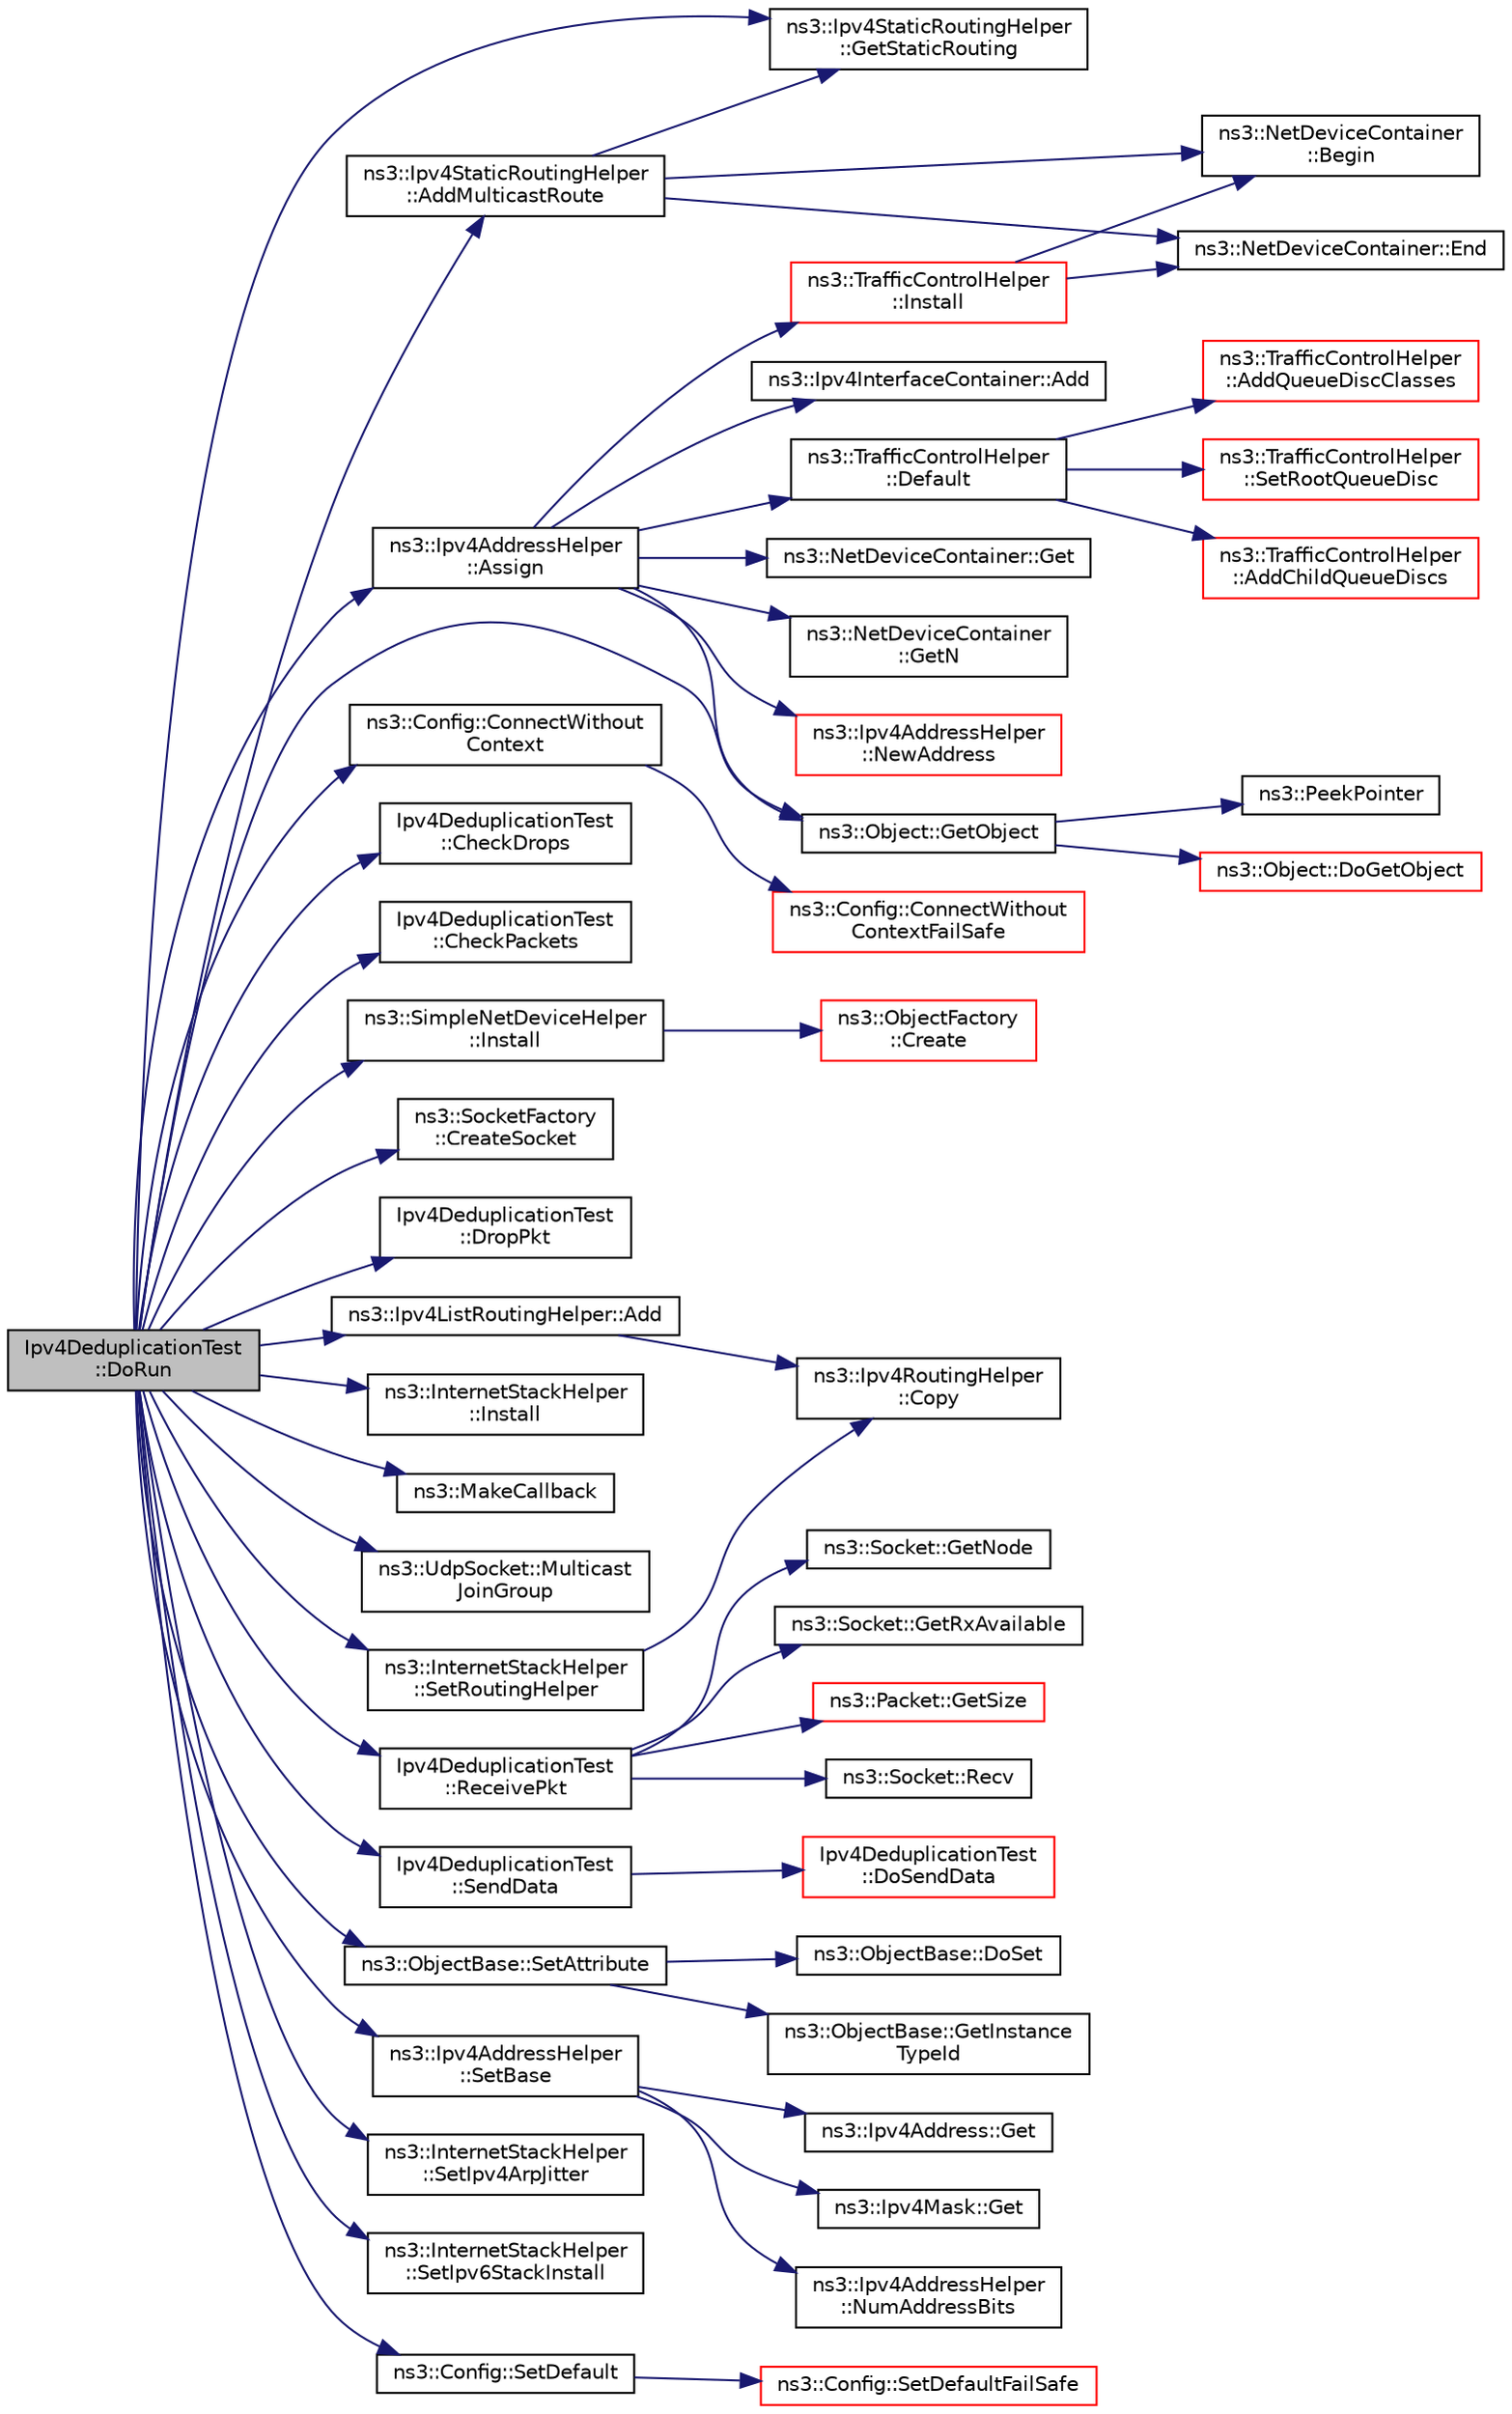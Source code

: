 digraph "Ipv4DeduplicationTest::DoRun"
{
 // LATEX_PDF_SIZE
  edge [fontname="Helvetica",fontsize="10",labelfontname="Helvetica",labelfontsize="10"];
  node [fontname="Helvetica",fontsize="10",shape=record];
  rankdir="LR";
  Node1 [label="Ipv4DeduplicationTest\l::DoRun",height=0.2,width=0.4,color="black", fillcolor="grey75", style="filled", fontcolor="black",tooltip="Implementation to actually run this TestCase."];
  Node1 -> Node2 [color="midnightblue",fontsize="10",style="solid",fontname="Helvetica"];
  Node2 [label="ns3::Ipv4ListRoutingHelper::Add",height=0.2,width=0.4,color="black", fillcolor="white", style="filled",URL="$classns3_1_1_ipv4_list_routing_helper.html#a697287d45297478735082f691ad06fa3",tooltip=" "];
  Node2 -> Node3 [color="midnightblue",fontsize="10",style="solid",fontname="Helvetica"];
  Node3 [label="ns3::Ipv4RoutingHelper\l::Copy",height=0.2,width=0.4,color="black", fillcolor="white", style="filled",URL="$classns3_1_1_ipv4_routing_helper.html#acf569a0ecf95d5b5186456f368eaa465",tooltip="virtual constructor"];
  Node1 -> Node4 [color="midnightblue",fontsize="10",style="solid",fontname="Helvetica"];
  Node4 [label="ns3::Ipv4StaticRoutingHelper\l::AddMulticastRoute",height=0.2,width=0.4,color="black", fillcolor="white", style="filled",URL="$classns3_1_1_ipv4_static_routing_helper.html#aa8d55f28361e24aefb961fe2eddc2192",tooltip="Add a multicast route to a node and net device using explicit Ptr<Node> and Ptr<NetDevice>"];
  Node4 -> Node5 [color="midnightblue",fontsize="10",style="solid",fontname="Helvetica"];
  Node5 [label="ns3::NetDeviceContainer\l::Begin",height=0.2,width=0.4,color="black", fillcolor="white", style="filled",URL="$classns3_1_1_net_device_container.html#a4ddc336af319061f5b61c515f0453242",tooltip="Get an iterator which refers to the first NetDevice in the container."];
  Node4 -> Node6 [color="midnightblue",fontsize="10",style="solid",fontname="Helvetica"];
  Node6 [label="ns3::NetDeviceContainer::End",height=0.2,width=0.4,color="black", fillcolor="white", style="filled",URL="$classns3_1_1_net_device_container.html#a436d9df206570861f96c3f278eaccb92",tooltip="Get an iterator which indicates past-the-last NetDevice in the container."];
  Node4 -> Node7 [color="midnightblue",fontsize="10",style="solid",fontname="Helvetica"];
  Node7 [label="ns3::Ipv4StaticRoutingHelper\l::GetStaticRouting",height=0.2,width=0.4,color="black", fillcolor="white", style="filled",URL="$classns3_1_1_ipv4_static_routing_helper.html#a1cc78e708164de12461156ce56d3e6f6",tooltip="Try and find the static routing protocol as either the main routing protocol or in the list of routin..."];
  Node1 -> Node8 [color="midnightblue",fontsize="10",style="solid",fontname="Helvetica"];
  Node8 [label="ns3::Ipv4AddressHelper\l::Assign",height=0.2,width=0.4,color="black", fillcolor="white", style="filled",URL="$classns3_1_1_ipv4_address_helper.html#af8e7f4a1a7e74c00014a1eac445a27af",tooltip="Assign IP addresses to the net devices specified in the container based on the current network prefix..."];
  Node8 -> Node9 [color="midnightblue",fontsize="10",style="solid",fontname="Helvetica"];
  Node9 [label="ns3::Ipv4InterfaceContainer::Add",height=0.2,width=0.4,color="black", fillcolor="white", style="filled",URL="$classns3_1_1_ipv4_interface_container.html#ae5e7881307c8d49c7606669ded6ac3d6",tooltip="Concatenate the entries in the other container with ours."];
  Node8 -> Node10 [color="midnightblue",fontsize="10",style="solid",fontname="Helvetica"];
  Node10 [label="ns3::TrafficControlHelper\l::Default",height=0.2,width=0.4,color="black", fillcolor="white", style="filled",URL="$classns3_1_1_traffic_control_helper.html#aaba7ae3ed1e75c5185e1787dc14a4e7e",tooltip=" "];
  Node10 -> Node11 [color="midnightblue",fontsize="10",style="solid",fontname="Helvetica"];
  Node11 [label="ns3::TrafficControlHelper\l::AddChildQueueDiscs",height=0.2,width=0.4,color="red", fillcolor="white", style="filled",URL="$classns3_1_1_traffic_control_helper.html#afffb87f2fcd02e1b42a4e073f9b90fc3",tooltip="Helper function used to attach a child queue disc (of the given type and with the given attributes) t..."];
  Node10 -> Node14 [color="midnightblue",fontsize="10",style="solid",fontname="Helvetica"];
  Node14 [label="ns3::TrafficControlHelper\l::AddQueueDiscClasses",height=0.2,width=0.4,color="red", fillcolor="white", style="filled",URL="$classns3_1_1_traffic_control_helper.html#ab7a17fe5077946861af5365d6c221c33",tooltip="Helper function used to add the given number of queue disc classes (of the given type and with the gi..."];
  Node10 -> Node16 [color="midnightblue",fontsize="10",style="solid",fontname="Helvetica"];
  Node16 [label="ns3::TrafficControlHelper\l::SetRootQueueDisc",height=0.2,width=0.4,color="red", fillcolor="white", style="filled",URL="$classns3_1_1_traffic_control_helper.html#a2f79cb734ce27742d37c381700cbb7ba",tooltip="Helper function used to set a root queue disc of the given type and with the given attributes."];
  Node8 -> Node18 [color="midnightblue",fontsize="10",style="solid",fontname="Helvetica"];
  Node18 [label="ns3::NetDeviceContainer::Get",height=0.2,width=0.4,color="black", fillcolor="white", style="filled",URL="$classns3_1_1_net_device_container.html#ae114b3a9fc193fee40c07e4a4207aef4",tooltip="Get the Ptr<NetDevice> stored in this container at a given index."];
  Node8 -> Node19 [color="midnightblue",fontsize="10",style="solid",fontname="Helvetica"];
  Node19 [label="ns3::NetDeviceContainer\l::GetN",height=0.2,width=0.4,color="black", fillcolor="white", style="filled",URL="$classns3_1_1_net_device_container.html#a44e6db6a23ab528c0a467e32a4046413",tooltip="Get the number of Ptr<NetDevice> stored in this container."];
  Node8 -> Node20 [color="midnightblue",fontsize="10",style="solid",fontname="Helvetica"];
  Node20 [label="ns3::Object::GetObject",height=0.2,width=0.4,color="black", fillcolor="white", style="filled",URL="$classns3_1_1_object.html#ad21f5401ff705cd29c37f931ea3afc18",tooltip="Get a pointer to the requested aggregated Object."];
  Node20 -> Node21 [color="midnightblue",fontsize="10",style="solid",fontname="Helvetica"];
  Node21 [label="ns3::Object::DoGetObject",height=0.2,width=0.4,color="red", fillcolor="white", style="filled",URL="$classns3_1_1_object.html#a7c009975f7c0994cb47a69f713745e0a",tooltip="Find an Object of TypeId tid in the aggregates of this Object."];
  Node20 -> Node35 [color="midnightblue",fontsize="10",style="solid",fontname="Helvetica"];
  Node35 [label="ns3::PeekPointer",height=0.2,width=0.4,color="black", fillcolor="white", style="filled",URL="$namespacens3.html#af2a7557fe9afdd98d8f6f8f6e412cf5a",tooltip=" "];
  Node8 -> Node36 [color="midnightblue",fontsize="10",style="solid",fontname="Helvetica"];
  Node36 [label="ns3::TrafficControlHelper\l::Install",height=0.2,width=0.4,color="red", fillcolor="white", style="filled",URL="$classns3_1_1_traffic_control_helper.html#a0aa6a8e2fbb1c196589e16f48c99f0b9",tooltip=" "];
  Node36 -> Node5 [color="midnightblue",fontsize="10",style="solid",fontname="Helvetica"];
  Node36 -> Node6 [color="midnightblue",fontsize="10",style="solid",fontname="Helvetica"];
  Node8 -> Node40 [color="midnightblue",fontsize="10",style="solid",fontname="Helvetica"];
  Node40 [label="ns3::Ipv4AddressHelper\l::NewAddress",height=0.2,width=0.4,color="red", fillcolor="white", style="filled",URL="$classns3_1_1_ipv4_address_helper.html#a9d6bc3cd8def204f9c253fce666b2edd",tooltip="Increment the IP address counter used to allocate IP addresses."];
  Node1 -> Node43 [color="midnightblue",fontsize="10",style="solid",fontname="Helvetica"];
  Node43 [label="Ipv4DeduplicationTest\l::CheckDrops",height=0.2,width=0.4,color="black", fillcolor="white", style="filled",URL="$class_ipv4_deduplication_test.html#a61f7ad712fc08cc948e32eb02120702f",tooltip="Check packet drops."];
  Node1 -> Node44 [color="midnightblue",fontsize="10",style="solid",fontname="Helvetica"];
  Node44 [label="Ipv4DeduplicationTest\l::CheckPackets",height=0.2,width=0.4,color="black", fillcolor="white", style="filled",URL="$class_ipv4_deduplication_test.html#af20f05d45a55fe7660afb53bc7da3512",tooltip="Check packet receptions."];
  Node1 -> Node45 [color="midnightblue",fontsize="10",style="solid",fontname="Helvetica"];
  Node45 [label="ns3::Config::ConnectWithout\lContext",height=0.2,width=0.4,color="black", fillcolor="white", style="filled",URL="$group__config.html#gaa2f896aa7021f95fffabc80b2ec22e08",tooltip=" "];
  Node45 -> Node46 [color="midnightblue",fontsize="10",style="solid",fontname="Helvetica"];
  Node46 [label="ns3::Config::ConnectWithout\lContextFailSafe",height=0.2,width=0.4,color="red", fillcolor="white", style="filled",URL="$namespacens3_1_1_config.html#afe7da9182a8f57ffe79c2bd0e434af50",tooltip="This function will attempt to find all trace sources which match the input path and will then connect..."];
  Node1 -> Node56 [color="midnightblue",fontsize="10",style="solid",fontname="Helvetica"];
  Node56 [label="ns3::SocketFactory\l::CreateSocket",height=0.2,width=0.4,color="black", fillcolor="white", style="filled",URL="$classns3_1_1_socket_factory.html#a97351e6e7860503a4912042530449f62",tooltip=" "];
  Node1 -> Node57 [color="midnightblue",fontsize="10",style="solid",fontname="Helvetica"];
  Node57 [label="Ipv4DeduplicationTest\l::DropPkt",height=0.2,width=0.4,color="black", fillcolor="white", style="filled",URL="$class_ipv4_deduplication_test.html#ab6a7c5ce3563ba5e846a675923e936d6",tooltip="Register dropped packet."];
  Node1 -> Node20 [color="midnightblue",fontsize="10",style="solid",fontname="Helvetica"];
  Node1 -> Node7 [color="midnightblue",fontsize="10",style="solid",fontname="Helvetica"];
  Node1 -> Node58 [color="midnightblue",fontsize="10",style="solid",fontname="Helvetica"];
  Node58 [label="ns3::SimpleNetDeviceHelper\l::Install",height=0.2,width=0.4,color="black", fillcolor="white", style="filled",URL="$classns3_1_1_simple_net_device_helper.html#adb47953df754f4b9877f616aea5860c9",tooltip="This method creates an ns3::SimpleChannel with the attributes configured by SimpleNetDeviceHelper::Se..."];
  Node58 -> Node59 [color="midnightblue",fontsize="10",style="solid",fontname="Helvetica"];
  Node59 [label="ns3::ObjectFactory\l::Create",height=0.2,width=0.4,color="red", fillcolor="white", style="filled",URL="$classns3_1_1_object_factory.html#a52eda277f4aaab54266134ba48102ad7",tooltip="Create an Object instance of the configured TypeId."];
  Node1 -> Node79 [color="midnightblue",fontsize="10",style="solid",fontname="Helvetica"];
  Node79 [label="ns3::InternetStackHelper\l::Install",height=0.2,width=0.4,color="black", fillcolor="white", style="filled",URL="$classns3_1_1_internet_stack_helper.html#a10e8d697dcd9153f1da11695cd08e713",tooltip="Aggregate implementations of the ns3::Ipv4, ns3::Ipv6, ns3::Udp, and ns3::Tcp classes onto the provid..."];
  Node1 -> Node80 [color="midnightblue",fontsize="10",style="solid",fontname="Helvetica"];
  Node80 [label="ns3::MakeCallback",height=0.2,width=0.4,color="black", fillcolor="white", style="filled",URL="$namespacens3.html#af1dde3c04374147fca0cfe3b0766d664",tooltip="Build Callbacks for class method members which take varying numbers of arguments and potentially retu..."];
  Node1 -> Node81 [color="midnightblue",fontsize="10",style="solid",fontname="Helvetica"];
  Node81 [label="ns3::UdpSocket::Multicast\lJoinGroup",height=0.2,width=0.4,color="black", fillcolor="white", style="filled",URL="$classns3_1_1_udp_socket.html#a3aa48fac00edf4dbd519a6fc7644f0b7",tooltip="Corresponds to socket option MCAST_JOIN_GROUP."];
  Node1 -> Node82 [color="midnightblue",fontsize="10",style="solid",fontname="Helvetica"];
  Node82 [label="Ipv4DeduplicationTest\l::ReceivePkt",height=0.2,width=0.4,color="black", fillcolor="white", style="filled",URL="$class_ipv4_deduplication_test.html#a0f7c59664f2b5c141abfa67c96c0947c",tooltip="Receive data."];
  Node82 -> Node83 [color="midnightblue",fontsize="10",style="solid",fontname="Helvetica"];
  Node83 [label="ns3::Socket::GetNode",height=0.2,width=0.4,color="black", fillcolor="white", style="filled",URL="$classns3_1_1_socket.html#aba642ad4301c1df47befc0aa9afa2e48",tooltip="Return the node this socket is associated with."];
  Node82 -> Node84 [color="midnightblue",fontsize="10",style="solid",fontname="Helvetica"];
  Node84 [label="ns3::Socket::GetRxAvailable",height=0.2,width=0.4,color="black", fillcolor="white", style="filled",URL="$classns3_1_1_socket.html#ad35d8931e53ae0754ee864acb1cecd0e",tooltip="Return number of bytes which can be returned from one or multiple calls to Recv."];
  Node82 -> Node85 [color="midnightblue",fontsize="10",style="solid",fontname="Helvetica"];
  Node85 [label="ns3::Packet::GetSize",height=0.2,width=0.4,color="red", fillcolor="white", style="filled",URL="$classns3_1_1_packet.html#afff7cb1ff518ee6dc0d424e10a5ad6ec",tooltip="Returns the the size in bytes of the packet (including the zero-filled initial payload)."];
  Node82 -> Node87 [color="midnightblue",fontsize="10",style="solid",fontname="Helvetica"];
  Node87 [label="ns3::Socket::Recv",height=0.2,width=0.4,color="black", fillcolor="white", style="filled",URL="$classns3_1_1_socket.html#a8949b1f844aae563446f2f4c5be8827a",tooltip="Read data from the socket."];
  Node1 -> Node88 [color="midnightblue",fontsize="10",style="solid",fontname="Helvetica"];
  Node88 [label="Ipv4DeduplicationTest\l::SendData",height=0.2,width=0.4,color="black", fillcolor="white", style="filled",URL="$class_ipv4_deduplication_test.html#a853a2ddd62acb45eb50acb5a316b05cb",tooltip="Send data."];
  Node88 -> Node89 [color="midnightblue",fontsize="10",style="solid",fontname="Helvetica"];
  Node89 [label="Ipv4DeduplicationTest\l::DoSendData",height=0.2,width=0.4,color="red", fillcolor="white", style="filled",URL="$class_ipv4_deduplication_test.html#a7b999e2a3df4417079182d588c44f11b",tooltip="Send data."];
  Node1 -> Node104 [color="midnightblue",fontsize="10",style="solid",fontname="Helvetica"];
  Node104 [label="ns3::ObjectBase::SetAttribute",height=0.2,width=0.4,color="black", fillcolor="white", style="filled",URL="$classns3_1_1_object_base.html#ac60245d3ea4123bbc9b1d391f1f6592f",tooltip="Set a single attribute, raising fatal errors if unsuccessful."];
  Node104 -> Node62 [color="midnightblue",fontsize="10",style="solid",fontname="Helvetica"];
  Node62 [label="ns3::ObjectBase::DoSet",height=0.2,width=0.4,color="black", fillcolor="white", style="filled",URL="$classns3_1_1_object_base.html#afe5f2f7b2fabc99aa33f9bb434e3b695",tooltip="Attempt to set the value referenced by the accessor spec to a valid value according to the checker,..."];
  Node104 -> Node52 [color="midnightblue",fontsize="10",style="solid",fontname="Helvetica"];
  Node52 [label="ns3::ObjectBase::GetInstance\lTypeId",height=0.2,width=0.4,color="black", fillcolor="white", style="filled",URL="$classns3_1_1_object_base.html#abe5b43a6f5b99a92a4c3122db31f06fb",tooltip="Get the most derived TypeId for this Object."];
  Node1 -> Node105 [color="midnightblue",fontsize="10",style="solid",fontname="Helvetica"];
  Node105 [label="ns3::Ipv4AddressHelper\l::SetBase",height=0.2,width=0.4,color="black", fillcolor="white", style="filled",URL="$classns3_1_1_ipv4_address_helper.html#acf7b16dd25bac67e00f5e25f90a9a035",tooltip="Set the base network number, network mask and base address."];
  Node105 -> Node106 [color="midnightblue",fontsize="10",style="solid",fontname="Helvetica"];
  Node106 [label="ns3::Ipv4Address::Get",height=0.2,width=0.4,color="black", fillcolor="white", style="filled",URL="$classns3_1_1_ipv4_address.html#a154da9b1ff6eb451dc4840613fe43e73",tooltip="Get the host-order 32-bit IP address."];
  Node105 -> Node107 [color="midnightblue",fontsize="10",style="solid",fontname="Helvetica"];
  Node107 [label="ns3::Ipv4Mask::Get",height=0.2,width=0.4,color="black", fillcolor="white", style="filled",URL="$classns3_1_1_ipv4_mask.html#af0e131a08c4b0c983e92568fd4b23712",tooltip="Get the host-order 32-bit IP mask."];
  Node105 -> Node108 [color="midnightblue",fontsize="10",style="solid",fontname="Helvetica"];
  Node108 [label="ns3::Ipv4AddressHelper\l::NumAddressBits",height=0.2,width=0.4,color="black", fillcolor="white", style="filled",URL="$classns3_1_1_ipv4_address_helper.html#ae3d79b690cafb2540558fb9799597d86",tooltip="Returns the number of address bits (hostpart) for a given netmask."];
  Node1 -> Node109 [color="midnightblue",fontsize="10",style="solid",fontname="Helvetica"];
  Node109 [label="ns3::Config::SetDefault",height=0.2,width=0.4,color="black", fillcolor="white", style="filled",URL="$group__config.html#ga2e7882df849d8ba4aaad31c934c40c06",tooltip=" "];
  Node109 -> Node110 [color="midnightblue",fontsize="10",style="solid",fontname="Helvetica"];
  Node110 [label="ns3::Config::SetDefaultFailSafe",height=0.2,width=0.4,color="red", fillcolor="white", style="filled",URL="$group__config.html#gaf35c9ecdf51c959f397e973f9335de54",tooltip=" "];
  Node1 -> Node115 [color="midnightblue",fontsize="10",style="solid",fontname="Helvetica"];
  Node115 [label="ns3::InternetStackHelper\l::SetIpv4ArpJitter",height=0.2,width=0.4,color="black", fillcolor="white", style="filled",URL="$classns3_1_1_internet_stack_helper.html#a24eb534b7da530992ed34b9c620bcc8a",tooltip="Enable/disable IPv4 ARP Jitter."];
  Node1 -> Node116 [color="midnightblue",fontsize="10",style="solid",fontname="Helvetica"];
  Node116 [label="ns3::InternetStackHelper\l::SetIpv6StackInstall",height=0.2,width=0.4,color="black", fillcolor="white", style="filled",URL="$classns3_1_1_internet_stack_helper.html#a5fa8d34e5834305b6aa1b0fe43e1132b",tooltip="Enable/disable IPv6 stack install."];
  Node1 -> Node117 [color="midnightblue",fontsize="10",style="solid",fontname="Helvetica"];
  Node117 [label="ns3::InternetStackHelper\l::SetRoutingHelper",height=0.2,width=0.4,color="black", fillcolor="white", style="filled",URL="$classns3_1_1_internet_stack_helper.html#a3e382c02df022dec79952a7eca8cd5ba",tooltip=" "];
  Node117 -> Node3 [color="midnightblue",fontsize="10",style="solid",fontname="Helvetica"];
}
